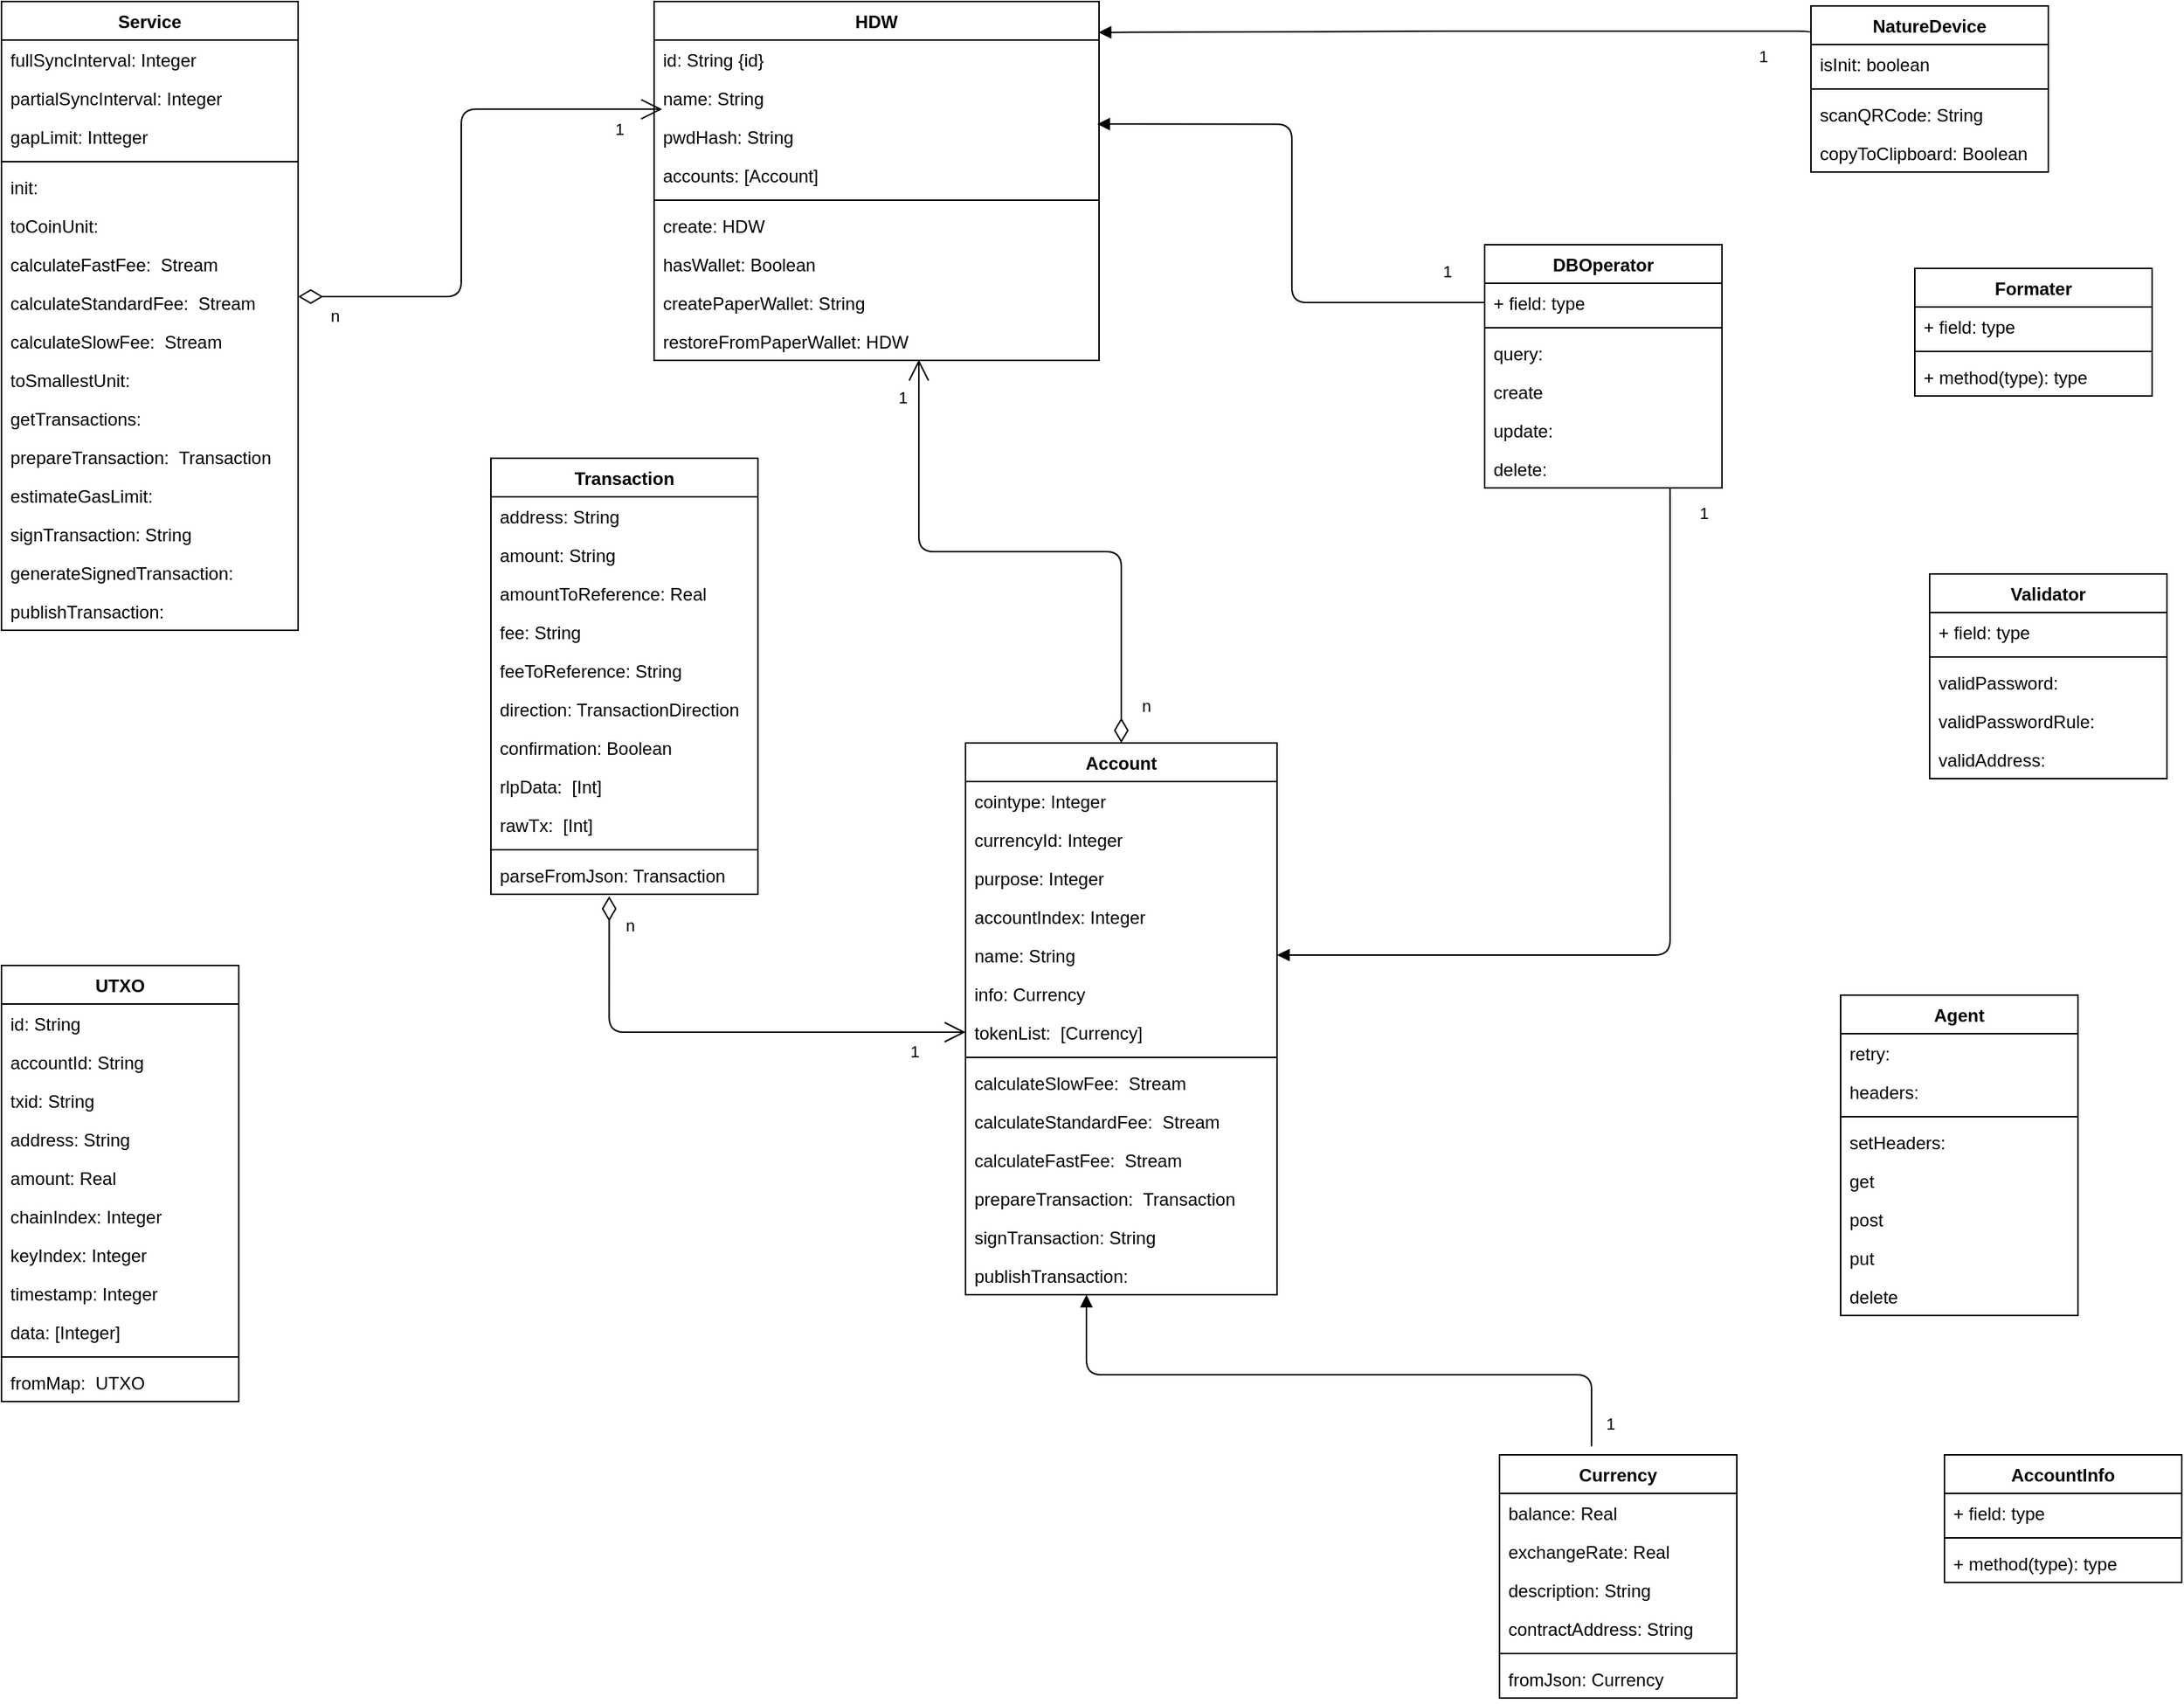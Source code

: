 <mxfile version="14.1.9" type="device"><diagram id="tEWYjNmdFTwFJdi54vWO" name="Page-1"><mxGraphModel dx="3258" dy="1395" grid="1" gridSize="10" guides="1" tooltips="1" connect="1" arrows="1" fold="1" page="1" pageScale="1" pageWidth="827" pageHeight="1169" math="0" shadow="0"><root><mxCell id="0"/><mxCell id="1" parent="0"/><mxCell id="LMbQEfFORlQ848xWUP8F-1" value="HDW" style="swimlane;fontStyle=1;align=center;verticalAlign=top;childLayout=stackLayout;horizontal=1;startSize=26;horizontalStack=0;resizeParent=1;resizeParentMax=0;resizeLast=0;collapsible=1;marginBottom=0;" vertex="1" parent="1"><mxGeometry x="-350" y="10" width="300" height="242" as="geometry"/></mxCell><mxCell id="LMbQEfFORlQ848xWUP8F-7" value="id: String {id}" style="text;strokeColor=none;fillColor=none;align=left;verticalAlign=top;spacingLeft=4;spacingRight=4;overflow=hidden;rotatable=0;points=[[0,0.5],[1,0.5]];portConstraint=eastwest;" vertex="1" parent="LMbQEfFORlQ848xWUP8F-1"><mxGeometry y="26" width="300" height="26" as="geometry"/></mxCell><mxCell id="LMbQEfFORlQ848xWUP8F-2" value="name: String" style="text;strokeColor=none;fillColor=none;align=left;verticalAlign=top;spacingLeft=4;spacingRight=4;overflow=hidden;rotatable=0;points=[[0,0.5],[1,0.5]];portConstraint=eastwest;" vertex="1" parent="LMbQEfFORlQ848xWUP8F-1"><mxGeometry y="52" width="300" height="26" as="geometry"/></mxCell><mxCell id="LMbQEfFORlQ848xWUP8F-130" value="pwdHash: String" style="text;strokeColor=none;fillColor=none;align=left;verticalAlign=top;spacingLeft=4;spacingRight=4;overflow=hidden;rotatable=0;points=[[0,0.5],[1,0.5]];portConstraint=eastwest;" vertex="1" parent="LMbQEfFORlQ848xWUP8F-1"><mxGeometry y="78" width="300" height="26" as="geometry"/></mxCell><mxCell id="LMbQEfFORlQ848xWUP8F-152" value="accounts: [Account]" style="text;strokeColor=none;fillColor=none;align=left;verticalAlign=top;spacingLeft=4;spacingRight=4;overflow=hidden;rotatable=0;points=[[0,0.5],[1,0.5]];portConstraint=eastwest;" vertex="1" parent="LMbQEfFORlQ848xWUP8F-1"><mxGeometry y="104" width="300" height="26" as="geometry"/></mxCell><mxCell id="LMbQEfFORlQ848xWUP8F-3" value="" style="line;strokeWidth=1;fillColor=none;align=left;verticalAlign=middle;spacingTop=-1;spacingLeft=3;spacingRight=3;rotatable=0;labelPosition=right;points=[];portConstraint=eastwest;" vertex="1" parent="LMbQEfFORlQ848xWUP8F-1"><mxGeometry y="130" width="300" height="8" as="geometry"/></mxCell><mxCell id="LMbQEfFORlQ848xWUP8F-4" value="create: HDW" style="text;strokeColor=none;fillColor=none;align=left;verticalAlign=top;spacingLeft=4;spacingRight=4;overflow=hidden;rotatable=0;points=[[0,0.5],[1,0.5]];portConstraint=eastwest;" vertex="1" parent="LMbQEfFORlQ848xWUP8F-1"><mxGeometry y="138" width="300" height="26" as="geometry"/></mxCell><mxCell id="LMbQEfFORlQ848xWUP8F-6" value="hasWallet: Boolean" style="text;strokeColor=none;fillColor=none;align=left;verticalAlign=top;spacingLeft=4;spacingRight=4;overflow=hidden;rotatable=0;points=[[0,0.5],[1,0.5]];portConstraint=eastwest;" vertex="1" parent="LMbQEfFORlQ848xWUP8F-1"><mxGeometry y="164" width="300" height="26" as="geometry"/></mxCell><mxCell id="LMbQEfFORlQ848xWUP8F-50" value="createPaperWallet: String" style="text;strokeColor=none;fillColor=none;align=left;verticalAlign=top;spacingLeft=4;spacingRight=4;overflow=hidden;rotatable=0;points=[[0,0.5],[1,0.5]];portConstraint=eastwest;" vertex="1" parent="LMbQEfFORlQ848xWUP8F-1"><mxGeometry y="190" width="300" height="26" as="geometry"/></mxCell><mxCell id="LMbQEfFORlQ848xWUP8F-109" value="restoreFromPaperWallet: HDW" style="text;strokeColor=none;fillColor=none;align=left;verticalAlign=top;spacingLeft=4;spacingRight=4;overflow=hidden;rotatable=0;points=[[0,0.5],[1,0.5]];portConstraint=eastwest;" vertex="1" parent="LMbQEfFORlQ848xWUP8F-1"><mxGeometry y="216" width="300" height="26" as="geometry"/></mxCell><mxCell id="LMbQEfFORlQ848xWUP8F-12" value="Account" style="swimlane;fontStyle=1;align=center;verticalAlign=top;childLayout=stackLayout;horizontal=1;startSize=26;horizontalStack=0;resizeParent=1;resizeParentMax=0;resizeLast=0;collapsible=1;marginBottom=0;" vertex="1" parent="1"><mxGeometry x="-140" y="510" width="210" height="372" as="geometry"><mxRectangle x="-140" y="510" width="80" height="26" as="alternateBounds"/></mxGeometry></mxCell><mxCell id="LMbQEfFORlQ848xWUP8F-13" value="cointype: Integer" style="text;strokeColor=none;fillColor=none;align=left;verticalAlign=top;spacingLeft=4;spacingRight=4;overflow=hidden;rotatable=0;points=[[0,0.5],[1,0.5]];portConstraint=eastwest;" vertex="1" parent="LMbQEfFORlQ848xWUP8F-12"><mxGeometry y="26" width="210" height="26" as="geometry"/></mxCell><mxCell id="LMbQEfFORlQ848xWUP8F-51" value="currencyId: Integer" style="text;strokeColor=none;fillColor=none;align=left;verticalAlign=top;spacingLeft=4;spacingRight=4;overflow=hidden;rotatable=0;points=[[0,0.5],[1,0.5]];portConstraint=eastwest;" vertex="1" parent="LMbQEfFORlQ848xWUP8F-12"><mxGeometry y="52" width="210" height="26" as="geometry"/></mxCell><mxCell id="LMbQEfFORlQ848xWUP8F-52" value="purpose: Integer" style="text;strokeColor=none;fillColor=none;align=left;verticalAlign=top;spacingLeft=4;spacingRight=4;overflow=hidden;rotatable=0;points=[[0,0.5],[1,0.5]];portConstraint=eastwest;" vertex="1" parent="LMbQEfFORlQ848xWUP8F-12"><mxGeometry y="78" width="210" height="26" as="geometry"/></mxCell><mxCell id="LMbQEfFORlQ848xWUP8F-53" value="accountIndex: Integer" style="text;strokeColor=none;fillColor=none;align=left;verticalAlign=top;spacingLeft=4;spacingRight=4;overflow=hidden;rotatable=0;points=[[0,0.5],[1,0.5]];portConstraint=eastwest;" vertex="1" parent="LMbQEfFORlQ848xWUP8F-12"><mxGeometry y="104" width="210" height="26" as="geometry"/></mxCell><mxCell id="LMbQEfFORlQ848xWUP8F-54" value="name: String" style="text;strokeColor=none;fillColor=none;align=left;verticalAlign=top;spacingLeft=4;spacingRight=4;overflow=hidden;rotatable=0;points=[[0,0.5],[1,0.5]];portConstraint=eastwest;" vertex="1" parent="LMbQEfFORlQ848xWUP8F-12"><mxGeometry y="130" width="210" height="26" as="geometry"/></mxCell><mxCell id="LMbQEfFORlQ848xWUP8F-81" value="info: Currency" style="text;strokeColor=none;fillColor=none;align=left;verticalAlign=top;spacingLeft=4;spacingRight=4;overflow=hidden;rotatable=0;points=[[0,0.5],[1,0.5]];portConstraint=eastwest;" vertex="1" parent="LMbQEfFORlQ848xWUP8F-12"><mxGeometry y="156" width="210" height="26" as="geometry"/></mxCell><mxCell id="LMbQEfFORlQ848xWUP8F-100" value="tokenList:  [Currency]" style="text;strokeColor=none;fillColor=none;align=left;verticalAlign=top;spacingLeft=4;spacingRight=4;overflow=hidden;rotatable=0;points=[[0,0.5],[1,0.5]];portConstraint=eastwest;" vertex="1" parent="LMbQEfFORlQ848xWUP8F-12"><mxGeometry y="182" width="210" height="26" as="geometry"/></mxCell><mxCell id="LMbQEfFORlQ848xWUP8F-14" value="" style="line;strokeWidth=1;fillColor=none;align=left;verticalAlign=middle;spacingTop=-1;spacingLeft=3;spacingRight=3;rotatable=0;labelPosition=right;points=[];portConstraint=eastwest;" vertex="1" parent="LMbQEfFORlQ848xWUP8F-12"><mxGeometry y="208" width="210" height="8" as="geometry"/></mxCell><mxCell id="LMbQEfFORlQ848xWUP8F-85" value="calculateSlowFee:  Stream" style="text;strokeColor=none;fillColor=none;align=left;verticalAlign=top;spacingLeft=4;spacingRight=4;overflow=hidden;rotatable=0;points=[[0,0.5],[1,0.5]];portConstraint=eastwest;" vertex="1" parent="LMbQEfFORlQ848xWUP8F-12"><mxGeometry y="216" width="210" height="26" as="geometry"/></mxCell><mxCell id="LMbQEfFORlQ848xWUP8F-86" value="calculateStandardFee:  Stream" style="text;strokeColor=none;fillColor=none;align=left;verticalAlign=top;spacingLeft=4;spacingRight=4;overflow=hidden;rotatable=0;points=[[0,0.5],[1,0.5]];portConstraint=eastwest;" vertex="1" parent="LMbQEfFORlQ848xWUP8F-12"><mxGeometry y="242" width="210" height="26" as="geometry"/></mxCell><mxCell id="LMbQEfFORlQ848xWUP8F-87" value="calculateFastFee:  Stream" style="text;strokeColor=none;fillColor=none;align=left;verticalAlign=top;spacingLeft=4;spacingRight=4;overflow=hidden;rotatable=0;points=[[0,0.5],[1,0.5]];portConstraint=eastwest;" vertex="1" parent="LMbQEfFORlQ848xWUP8F-12"><mxGeometry y="268" width="210" height="26" as="geometry"/></mxCell><mxCell id="LMbQEfFORlQ848xWUP8F-80" value="prepareTransaction:  Transaction" style="text;strokeColor=none;fillColor=none;align=left;verticalAlign=top;spacingLeft=4;spacingRight=4;overflow=hidden;rotatable=0;points=[[0,0.5],[1,0.5]];portConstraint=eastwest;" vertex="1" parent="LMbQEfFORlQ848xWUP8F-12"><mxGeometry y="294" width="210" height="26" as="geometry"/></mxCell><mxCell id="LMbQEfFORlQ848xWUP8F-78" value="signTransaction: String" style="text;strokeColor=none;fillColor=none;align=left;verticalAlign=top;spacingLeft=4;spacingRight=4;overflow=hidden;rotatable=0;points=[[0,0.5],[1,0.5]];portConstraint=eastwest;" vertex="1" parent="LMbQEfFORlQ848xWUP8F-12"><mxGeometry y="320" width="210" height="26" as="geometry"/></mxCell><mxCell id="LMbQEfFORlQ848xWUP8F-15" value="publishTransaction:  " style="text;strokeColor=none;fillColor=none;align=left;verticalAlign=top;spacingLeft=4;spacingRight=4;overflow=hidden;rotatable=0;points=[[0,0.5],[1,0.5]];portConstraint=eastwest;" vertex="1" parent="LMbQEfFORlQ848xWUP8F-12"><mxGeometry y="346" width="210" height="26" as="geometry"/></mxCell><mxCell id="LMbQEfFORlQ848xWUP8F-16" value="Currency" style="swimlane;fontStyle=1;align=center;verticalAlign=top;childLayout=stackLayout;horizontal=1;startSize=26;horizontalStack=0;resizeParent=1;resizeParentMax=0;resizeLast=0;collapsible=1;marginBottom=0;" vertex="1" parent="1"><mxGeometry x="220" y="990" width="160" height="164" as="geometry"/></mxCell><mxCell id="LMbQEfFORlQ848xWUP8F-17" value="balance: Real" style="text;strokeColor=none;fillColor=none;align=left;verticalAlign=top;spacingLeft=4;spacingRight=4;overflow=hidden;rotatable=0;points=[[0,0.5],[1,0.5]];portConstraint=eastwest;" vertex="1" parent="LMbQEfFORlQ848xWUP8F-16"><mxGeometry y="26" width="160" height="26" as="geometry"/></mxCell><mxCell id="LMbQEfFORlQ848xWUP8F-98" value="exchangeRate: Real" style="text;strokeColor=none;fillColor=none;align=left;verticalAlign=top;spacingLeft=4;spacingRight=4;overflow=hidden;rotatable=0;points=[[0,0.5],[1,0.5]];portConstraint=eastwest;" vertex="1" parent="LMbQEfFORlQ848xWUP8F-16"><mxGeometry y="52" width="160" height="26" as="geometry"/></mxCell><mxCell id="LMbQEfFORlQ848xWUP8F-107" value="description: String" style="text;strokeColor=none;fillColor=none;align=left;verticalAlign=top;spacingLeft=4;spacingRight=4;overflow=hidden;rotatable=0;points=[[0,0.5],[1,0.5]];portConstraint=eastwest;" vertex="1" parent="LMbQEfFORlQ848xWUP8F-16"><mxGeometry y="78" width="160" height="26" as="geometry"/></mxCell><mxCell id="LMbQEfFORlQ848xWUP8F-108" value="contractAddress: String" style="text;strokeColor=none;fillColor=none;align=left;verticalAlign=top;spacingLeft=4;spacingRight=4;overflow=hidden;rotatable=0;points=[[0,0.5],[1,0.5]];portConstraint=eastwest;" vertex="1" parent="LMbQEfFORlQ848xWUP8F-16"><mxGeometry y="104" width="160" height="26" as="geometry"/></mxCell><mxCell id="LMbQEfFORlQ848xWUP8F-18" value="" style="line;strokeWidth=1;fillColor=none;align=left;verticalAlign=middle;spacingTop=-1;spacingLeft=3;spacingRight=3;rotatable=0;labelPosition=right;points=[];portConstraint=eastwest;" vertex="1" parent="LMbQEfFORlQ848xWUP8F-16"><mxGeometry y="130" width="160" height="8" as="geometry"/></mxCell><mxCell id="LMbQEfFORlQ848xWUP8F-19" value="fromJson: Currency" style="text;strokeColor=none;fillColor=none;align=left;verticalAlign=top;spacingLeft=4;spacingRight=4;overflow=hidden;rotatable=0;points=[[0,0.5],[1,0.5]];portConstraint=eastwest;" vertex="1" parent="LMbQEfFORlQ848xWUP8F-16"><mxGeometry y="138" width="160" height="26" as="geometry"/></mxCell><mxCell id="LMbQEfFORlQ848xWUP8F-35" value="" style="endArrow=block;endFill=1;html=1;edgeStyle=orthogonalEdgeStyle;align=left;verticalAlign=top;entryX=0.388;entryY=1;entryDx=0;entryDy=0;entryPerimeter=0;exitX=0.388;exitY=-0.035;exitDx=0;exitDy=0;exitPerimeter=0;" edge="1" parent="1" source="LMbQEfFORlQ848xWUP8F-16" target="LMbQEfFORlQ848xWUP8F-15"><mxGeometry x="0.001" y="-8" relative="1" as="geometry"><mxPoint x="-78" y="686" as="sourcePoint"/><mxPoint x="40" y="600" as="targetPoint"/><mxPoint as="offset"/></mxGeometry></mxCell><mxCell id="LMbQEfFORlQ848xWUP8F-36" value="1" style="edgeLabel;resizable=0;html=1;align=left;verticalAlign=bottom;" connectable="0" vertex="1" parent="LMbQEfFORlQ848xWUP8F-35"><mxGeometry x="-1" relative="1" as="geometry"><mxPoint x="7.92" y="-6.99" as="offset"/></mxGeometry></mxCell><mxCell id="LMbQEfFORlQ848xWUP8F-42" value="AccountInfo" style="swimlane;fontStyle=1;align=center;verticalAlign=top;childLayout=stackLayout;horizontal=1;startSize=26;horizontalStack=0;resizeParent=1;resizeParentMax=0;resizeLast=0;collapsible=1;marginBottom=0;" vertex="1" parent="1"><mxGeometry x="520" y="990" width="160" height="86" as="geometry"/></mxCell><mxCell id="LMbQEfFORlQ848xWUP8F-43" value="+ field: type" style="text;strokeColor=none;fillColor=none;align=left;verticalAlign=top;spacingLeft=4;spacingRight=4;overflow=hidden;rotatable=0;points=[[0,0.5],[1,0.5]];portConstraint=eastwest;" vertex="1" parent="LMbQEfFORlQ848xWUP8F-42"><mxGeometry y="26" width="160" height="26" as="geometry"/></mxCell><mxCell id="LMbQEfFORlQ848xWUP8F-44" value="" style="line;strokeWidth=1;fillColor=none;align=left;verticalAlign=middle;spacingTop=-1;spacingLeft=3;spacingRight=3;rotatable=0;labelPosition=right;points=[];portConstraint=eastwest;" vertex="1" parent="LMbQEfFORlQ848xWUP8F-42"><mxGeometry y="52" width="160" height="8" as="geometry"/></mxCell><mxCell id="LMbQEfFORlQ848xWUP8F-45" value="+ method(type): type" style="text;strokeColor=none;fillColor=none;align=left;verticalAlign=top;spacingLeft=4;spacingRight=4;overflow=hidden;rotatable=0;points=[[0,0.5],[1,0.5]];portConstraint=eastwest;" vertex="1" parent="LMbQEfFORlQ848xWUP8F-42"><mxGeometry y="60" width="160" height="26" as="geometry"/></mxCell><mxCell id="LMbQEfFORlQ848xWUP8F-46" value="" style="endArrow=open;html=1;endSize=12;startArrow=diamondThin;startSize=14;startFill=0;edgeStyle=orthogonalEdgeStyle;exitX=0.5;exitY=0;exitDx=0;exitDy=0;entryX=0.595;entryY=0.98;entryDx=0;entryDy=0;entryPerimeter=0;" edge="1" parent="1" source="LMbQEfFORlQ848xWUP8F-12" target="LMbQEfFORlQ848xWUP8F-109"><mxGeometry x="-0.172" y="88" relative="1" as="geometry"><mxPoint x="-20" y="320" as="sourcePoint"/><mxPoint x="-190" y="270" as="targetPoint"/><mxPoint as="offset"/></mxGeometry></mxCell><mxCell id="LMbQEfFORlQ848xWUP8F-47" value="n" style="edgeLabel;resizable=0;html=1;align=left;verticalAlign=top;" connectable="0" vertex="1" parent="LMbQEfFORlQ848xWUP8F-46"><mxGeometry x="-1" relative="1" as="geometry"><mxPoint x="11.92" y="-38.02" as="offset"/></mxGeometry></mxCell><mxCell id="LMbQEfFORlQ848xWUP8F-48" value="1" style="edgeLabel;resizable=0;html=1;align=right;verticalAlign=top;" connectable="0" vertex="1" parent="LMbQEfFORlQ848xWUP8F-46"><mxGeometry x="1" relative="1" as="geometry"><mxPoint x="-7.0" y="12.74" as="offset"/></mxGeometry></mxCell><mxCell id="LMbQEfFORlQ848xWUP8F-56" value="Transaction" style="swimlane;fontStyle=1;align=center;verticalAlign=top;childLayout=stackLayout;horizontal=1;startSize=26;horizontalStack=0;resizeParent=1;resizeParentMax=0;resizeLast=0;collapsible=1;marginBottom=0;" vertex="1" parent="1"><mxGeometry x="-460" y="318" width="180" height="294" as="geometry"/></mxCell><mxCell id="LMbQEfFORlQ848xWUP8F-57" value="address: String" style="text;strokeColor=none;fillColor=none;align=left;verticalAlign=top;spacingLeft=4;spacingRight=4;overflow=hidden;rotatable=0;points=[[0,0.5],[1,0.5]];portConstraint=eastwest;" vertex="1" parent="LMbQEfFORlQ848xWUP8F-56"><mxGeometry y="26" width="180" height="26" as="geometry"/></mxCell><mxCell id="LMbQEfFORlQ848xWUP8F-61" value="amount: String" style="text;strokeColor=none;fillColor=none;align=left;verticalAlign=top;spacingLeft=4;spacingRight=4;overflow=hidden;rotatable=0;points=[[0,0.5],[1,0.5]];portConstraint=eastwest;" vertex="1" parent="LMbQEfFORlQ848xWUP8F-56"><mxGeometry y="52" width="180" height="26" as="geometry"/></mxCell><mxCell id="LMbQEfFORlQ848xWUP8F-67" value="amountToReference: Real" style="text;strokeColor=none;fillColor=none;align=left;verticalAlign=top;spacingLeft=4;spacingRight=4;overflow=hidden;rotatable=0;points=[[0,0.5],[1,0.5]];portConstraint=eastwest;" vertex="1" parent="LMbQEfFORlQ848xWUP8F-56"><mxGeometry y="78" width="180" height="26" as="geometry"/></mxCell><mxCell id="LMbQEfFORlQ848xWUP8F-68" value="fee: String" style="text;strokeColor=none;fillColor=none;align=left;verticalAlign=top;spacingLeft=4;spacingRight=4;overflow=hidden;rotatable=0;points=[[0,0.5],[1,0.5]];portConstraint=eastwest;" vertex="1" parent="LMbQEfFORlQ848xWUP8F-56"><mxGeometry y="104" width="180" height="26" as="geometry"/></mxCell><mxCell id="LMbQEfFORlQ848xWUP8F-69" value="feeToReference: String" style="text;strokeColor=none;fillColor=none;align=left;verticalAlign=top;spacingLeft=4;spacingRight=4;overflow=hidden;rotatable=0;points=[[0,0.5],[1,0.5]];portConstraint=eastwest;" vertex="1" parent="LMbQEfFORlQ848xWUP8F-56"><mxGeometry y="130" width="180" height="26" as="geometry"/></mxCell><mxCell id="LMbQEfFORlQ848xWUP8F-70" value="direction: TransactionDirection" style="text;strokeColor=none;fillColor=none;align=left;verticalAlign=top;spacingLeft=4;spacingRight=4;overflow=hidden;rotatable=0;points=[[0,0.5],[1,0.5]];portConstraint=eastwest;" vertex="1" parent="LMbQEfFORlQ848xWUP8F-56"><mxGeometry y="156" width="180" height="26" as="geometry"/></mxCell><mxCell id="LMbQEfFORlQ848xWUP8F-71" value="confirmation: Boolean" style="text;strokeColor=none;fillColor=none;align=left;verticalAlign=top;spacingLeft=4;spacingRight=4;overflow=hidden;rotatable=0;points=[[0,0.5],[1,0.5]];portConstraint=eastwest;" vertex="1" parent="LMbQEfFORlQ848xWUP8F-56"><mxGeometry y="182" width="180" height="26" as="geometry"/></mxCell><mxCell id="LMbQEfFORlQ848xWUP8F-76" value="rlpData:  [Int]" style="text;strokeColor=none;fillColor=none;align=left;verticalAlign=top;spacingLeft=4;spacingRight=4;overflow=hidden;rotatable=0;points=[[0,0.5],[1,0.5]];portConstraint=eastwest;" vertex="1" parent="LMbQEfFORlQ848xWUP8F-56"><mxGeometry y="208" width="180" height="26" as="geometry"/></mxCell><mxCell id="LMbQEfFORlQ848xWUP8F-77" value="rawTx:  [Int]" style="text;strokeColor=none;fillColor=none;align=left;verticalAlign=top;spacingLeft=4;spacingRight=4;overflow=hidden;rotatable=0;points=[[0,0.5],[1,0.5]];portConstraint=eastwest;" vertex="1" parent="LMbQEfFORlQ848xWUP8F-56"><mxGeometry y="234" width="180" height="26" as="geometry"/></mxCell><mxCell id="LMbQEfFORlQ848xWUP8F-58" value="" style="line;strokeWidth=1;fillColor=none;align=left;verticalAlign=middle;spacingTop=-1;spacingLeft=3;spacingRight=3;rotatable=0;labelPosition=right;points=[];portConstraint=eastwest;" vertex="1" parent="LMbQEfFORlQ848xWUP8F-56"><mxGeometry y="260" width="180" height="8" as="geometry"/></mxCell><mxCell id="LMbQEfFORlQ848xWUP8F-59" value="parseFromJson: Transaction" style="text;strokeColor=none;fillColor=none;align=left;verticalAlign=top;spacingLeft=4;spacingRight=4;overflow=hidden;rotatable=0;points=[[0,0.5],[1,0.5]];portConstraint=eastwest;" vertex="1" parent="LMbQEfFORlQ848xWUP8F-56"><mxGeometry y="268" width="180" height="26" as="geometry"/></mxCell><mxCell id="LMbQEfFORlQ848xWUP8F-64" value="" style="endArrow=open;html=1;endSize=12;startArrow=diamondThin;startSize=14;startFill=0;edgeStyle=orthogonalEdgeStyle;exitX=0.443;exitY=1.048;exitDx=0;exitDy=0;exitPerimeter=0;entryX=0;entryY=0.5;entryDx=0;entryDy=0;" edge="1" parent="1" source="LMbQEfFORlQ848xWUP8F-59"><mxGeometry x="-0.163" y="-109" relative="1" as="geometry"><mxPoint x="-80" y="620" as="sourcePoint"/><mxPoint x="-140.0" y="705" as="targetPoint"/><Array as="points"><mxPoint x="-380" y="705"/></Array><mxPoint as="offset"/></mxGeometry></mxCell><mxCell id="LMbQEfFORlQ848xWUP8F-65" value="n" style="edgeLabel;resizable=0;html=1;align=left;verticalAlign=top;" connectable="0" vertex="1" parent="LMbQEfFORlQ848xWUP8F-64"><mxGeometry x="-1" relative="1" as="geometry"><mxPoint x="9.12" y="6.75" as="offset"/></mxGeometry></mxCell><mxCell id="LMbQEfFORlQ848xWUP8F-66" value="1" style="edgeLabel;resizable=0;html=1;align=right;verticalAlign=top;" connectable="0" vertex="1" parent="LMbQEfFORlQ848xWUP8F-64"><mxGeometry x="1" relative="1" as="geometry"><mxPoint x="-30.25" as="offset"/></mxGeometry></mxCell><mxCell id="LMbQEfFORlQ848xWUP8F-72" value="DBOperator" style="swimlane;fontStyle=1;align=center;verticalAlign=top;childLayout=stackLayout;horizontal=1;startSize=26;horizontalStack=0;resizeParent=1;resizeParentMax=0;resizeLast=0;collapsible=1;marginBottom=0;" vertex="1" parent="1"><mxGeometry x="210" y="174" width="160" height="164" as="geometry"/></mxCell><mxCell id="LMbQEfFORlQ848xWUP8F-73" value="+ field: type" style="text;strokeColor=none;fillColor=none;align=left;verticalAlign=top;spacingLeft=4;spacingRight=4;overflow=hidden;rotatable=0;points=[[0,0.5],[1,0.5]];portConstraint=eastwest;" vertex="1" parent="LMbQEfFORlQ848xWUP8F-72"><mxGeometry y="26" width="160" height="26" as="geometry"/></mxCell><mxCell id="LMbQEfFORlQ848xWUP8F-74" value="" style="line;strokeWidth=1;fillColor=none;align=left;verticalAlign=middle;spacingTop=-1;spacingLeft=3;spacingRight=3;rotatable=0;labelPosition=right;points=[];portConstraint=eastwest;" vertex="1" parent="LMbQEfFORlQ848xWUP8F-72"><mxGeometry y="52" width="160" height="8" as="geometry"/></mxCell><mxCell id="LMbQEfFORlQ848xWUP8F-75" value="query:" style="text;strokeColor=none;fillColor=none;align=left;verticalAlign=top;spacingLeft=4;spacingRight=4;overflow=hidden;rotatable=0;points=[[0,0.5],[1,0.5]];portConstraint=eastwest;" vertex="1" parent="LMbQEfFORlQ848xWUP8F-72"><mxGeometry y="60" width="160" height="26" as="geometry"/></mxCell><mxCell id="LMbQEfFORlQ848xWUP8F-101" value="create" style="text;strokeColor=none;fillColor=none;align=left;verticalAlign=top;spacingLeft=4;spacingRight=4;overflow=hidden;rotatable=0;points=[[0,0.5],[1,0.5]];portConstraint=eastwest;" vertex="1" parent="LMbQEfFORlQ848xWUP8F-72"><mxGeometry y="86" width="160" height="26" as="geometry"/></mxCell><mxCell id="LMbQEfFORlQ848xWUP8F-82" value="update: " style="text;strokeColor=none;fillColor=none;align=left;verticalAlign=top;spacingLeft=4;spacingRight=4;overflow=hidden;rotatable=0;points=[[0,0.5],[1,0.5]];portConstraint=eastwest;" vertex="1" parent="LMbQEfFORlQ848xWUP8F-72"><mxGeometry y="112" width="160" height="26" as="geometry"/></mxCell><mxCell id="LMbQEfFORlQ848xWUP8F-83" value="delete: " style="text;strokeColor=none;fillColor=none;align=left;verticalAlign=top;spacingLeft=4;spacingRight=4;overflow=hidden;rotatable=0;points=[[0,0.5],[1,0.5]];portConstraint=eastwest;" vertex="1" parent="LMbQEfFORlQ848xWUP8F-72"><mxGeometry y="138" width="160" height="26" as="geometry"/></mxCell><mxCell id="LMbQEfFORlQ848xWUP8F-90" value="" style="endArrow=block;endFill=1;html=1;edgeStyle=orthogonalEdgeStyle;align=left;verticalAlign=top;entryX=1;entryY=0.5;entryDx=0;entryDy=0;exitX=0.781;exitY=0.998;exitDx=0;exitDy=0;exitPerimeter=0;" edge="1" parent="1" source="LMbQEfFORlQ848xWUP8F-83" target="LMbQEfFORlQ848xWUP8F-54"><mxGeometry x="-0.922" y="25" relative="1" as="geometry"><mxPoint x="410" y="280" as="sourcePoint"/><mxPoint x="300" y="670" as="targetPoint"/><mxPoint as="offset"/></mxGeometry></mxCell><mxCell id="LMbQEfFORlQ848xWUP8F-91" value="1" style="edgeLabel;resizable=0;html=1;align=left;verticalAlign=bottom;" connectable="0" vertex="1" parent="LMbQEfFORlQ848xWUP8F-90"><mxGeometry x="-1" relative="1" as="geometry"><mxPoint x="18.04" y="26.05" as="offset"/></mxGeometry></mxCell><mxCell id="LMbQEfFORlQ848xWUP8F-92" value="" style="endArrow=block;endFill=1;html=1;edgeStyle=orthogonalEdgeStyle;align=left;verticalAlign=top;entryX=0.996;entryY=1.179;entryDx=0;entryDy=0;entryPerimeter=0;exitX=0;exitY=0.5;exitDx=0;exitDy=0;" edge="1" parent="1" source="LMbQEfFORlQ848xWUP8F-73" target="LMbQEfFORlQ848xWUP8F-2"><mxGeometry x="0.278" y="-62" relative="1" as="geometry"><mxPoint x="140" y="670" as="sourcePoint"/><mxPoint x="300" y="670" as="targetPoint"/><mxPoint x="62" y="62" as="offset"/></mxGeometry></mxCell><mxCell id="LMbQEfFORlQ848xWUP8F-93" value="1" style="edgeLabel;resizable=0;html=1;align=left;verticalAlign=bottom;" connectable="0" vertex="1" parent="LMbQEfFORlQ848xWUP8F-92"><mxGeometry x="-1" relative="1" as="geometry"><mxPoint x="-30" y="-13" as="offset"/></mxGeometry></mxCell><mxCell id="LMbQEfFORlQ848xWUP8F-94" value="Formater" style="swimlane;fontStyle=1;align=center;verticalAlign=top;childLayout=stackLayout;horizontal=1;startSize=26;horizontalStack=0;resizeParent=1;resizeParentMax=0;resizeLast=0;collapsible=1;marginBottom=0;" vertex="1" parent="1"><mxGeometry x="500" y="190" width="160" height="86" as="geometry"/></mxCell><mxCell id="LMbQEfFORlQ848xWUP8F-95" value="+ field: type" style="text;strokeColor=none;fillColor=none;align=left;verticalAlign=top;spacingLeft=4;spacingRight=4;overflow=hidden;rotatable=0;points=[[0,0.5],[1,0.5]];portConstraint=eastwest;" vertex="1" parent="LMbQEfFORlQ848xWUP8F-94"><mxGeometry y="26" width="160" height="26" as="geometry"/></mxCell><mxCell id="LMbQEfFORlQ848xWUP8F-96" value="" style="line;strokeWidth=1;fillColor=none;align=left;verticalAlign=middle;spacingTop=-1;spacingLeft=3;spacingRight=3;rotatable=0;labelPosition=right;points=[];portConstraint=eastwest;" vertex="1" parent="LMbQEfFORlQ848xWUP8F-94"><mxGeometry y="52" width="160" height="8" as="geometry"/></mxCell><mxCell id="LMbQEfFORlQ848xWUP8F-97" value="+ method(type): type" style="text;strokeColor=none;fillColor=none;align=left;verticalAlign=top;spacingLeft=4;spacingRight=4;overflow=hidden;rotatable=0;points=[[0,0.5],[1,0.5]];portConstraint=eastwest;" vertex="1" parent="LMbQEfFORlQ848xWUP8F-94"><mxGeometry y="60" width="160" height="26" as="geometry"/></mxCell><mxCell id="LMbQEfFORlQ848xWUP8F-110" value="Service" style="swimlane;fontStyle=1;align=center;verticalAlign=top;childLayout=stackLayout;horizontal=1;startSize=26;horizontalStack=0;resizeParent=1;resizeParentMax=0;resizeLast=0;collapsible=1;marginBottom=0;" vertex="1" parent="1"><mxGeometry x="-790" y="10" width="200" height="424" as="geometry"/></mxCell><mxCell id="LMbQEfFORlQ848xWUP8F-111" value="fullSyncInterval: Integer" style="text;strokeColor=none;fillColor=none;align=left;verticalAlign=top;spacingLeft=4;spacingRight=4;overflow=hidden;rotatable=0;points=[[0,0.5],[1,0.5]];portConstraint=eastwest;" vertex="1" parent="LMbQEfFORlQ848xWUP8F-110"><mxGeometry y="26" width="200" height="26" as="geometry"/></mxCell><mxCell id="LMbQEfFORlQ848xWUP8F-118" value="partialSyncInterval: Integer" style="text;strokeColor=none;fillColor=none;align=left;verticalAlign=top;spacingLeft=4;spacingRight=4;overflow=hidden;rotatable=0;points=[[0,0.5],[1,0.5]];portConstraint=eastwest;" vertex="1" parent="LMbQEfFORlQ848xWUP8F-110"><mxGeometry y="52" width="200" height="26" as="geometry"/></mxCell><mxCell id="LMbQEfFORlQ848xWUP8F-119" value="gapLimit: Intteger" style="text;strokeColor=none;fillColor=none;align=left;verticalAlign=top;spacingLeft=4;spacingRight=4;overflow=hidden;rotatable=0;points=[[0,0.5],[1,0.5]];portConstraint=eastwest;" vertex="1" parent="LMbQEfFORlQ848xWUP8F-110"><mxGeometry y="78" width="200" height="26" as="geometry"/></mxCell><mxCell id="LMbQEfFORlQ848xWUP8F-112" value="" style="line;strokeWidth=1;fillColor=none;align=left;verticalAlign=middle;spacingTop=-1;spacingLeft=3;spacingRight=3;rotatable=0;labelPosition=right;points=[];portConstraint=eastwest;" vertex="1" parent="LMbQEfFORlQ848xWUP8F-110"><mxGeometry y="104" width="200" height="8" as="geometry"/></mxCell><mxCell id="LMbQEfFORlQ848xWUP8F-113" value="init:" style="text;strokeColor=none;fillColor=none;align=left;verticalAlign=top;spacingLeft=4;spacingRight=4;overflow=hidden;rotatable=0;points=[[0,0.5],[1,0.5]];portConstraint=eastwest;" vertex="1" parent="LMbQEfFORlQ848xWUP8F-110"><mxGeometry y="112" width="200" height="26" as="geometry"/></mxCell><mxCell id="LMbQEfFORlQ848xWUP8F-153" value="toCoinUnit: " style="text;strokeColor=none;fillColor=none;align=left;verticalAlign=top;spacingLeft=4;spacingRight=4;overflow=hidden;rotatable=0;points=[[0,0.5],[1,0.5]];portConstraint=eastwest;" vertex="1" parent="LMbQEfFORlQ848xWUP8F-110"><mxGeometry y="138" width="200" height="26" as="geometry"/></mxCell><mxCell id="LMbQEfFORlQ848xWUP8F-159" value="calculateFastFee:  Stream" style="text;strokeColor=none;fillColor=none;align=left;verticalAlign=top;spacingLeft=4;spacingRight=4;overflow=hidden;rotatable=0;points=[[0,0.5],[1,0.5]];portConstraint=eastwest;" vertex="1" parent="LMbQEfFORlQ848xWUP8F-110"><mxGeometry y="164" width="200" height="26" as="geometry"/></mxCell><mxCell id="LMbQEfFORlQ848xWUP8F-158" value="calculateStandardFee:  Stream" style="text;strokeColor=none;fillColor=none;align=left;verticalAlign=top;spacingLeft=4;spacingRight=4;overflow=hidden;rotatable=0;points=[[0,0.5],[1,0.5]];portConstraint=eastwest;" vertex="1" parent="LMbQEfFORlQ848xWUP8F-110"><mxGeometry y="190" width="200" height="26" as="geometry"/></mxCell><mxCell id="LMbQEfFORlQ848xWUP8F-157" value="calculateSlowFee:  Stream" style="text;strokeColor=none;fillColor=none;align=left;verticalAlign=top;spacingLeft=4;spacingRight=4;overflow=hidden;rotatable=0;points=[[0,0.5],[1,0.5]];portConstraint=eastwest;" vertex="1" parent="LMbQEfFORlQ848xWUP8F-110"><mxGeometry y="216" width="200" height="26" as="geometry"/></mxCell><mxCell id="LMbQEfFORlQ848xWUP8F-154" value="toSmallestUnit: " style="text;strokeColor=none;fillColor=none;align=left;verticalAlign=top;spacingLeft=4;spacingRight=4;overflow=hidden;rotatable=0;points=[[0,0.5],[1,0.5]];portConstraint=eastwest;" vertex="1" parent="LMbQEfFORlQ848xWUP8F-110"><mxGeometry y="242" width="200" height="26" as="geometry"/></mxCell><mxCell id="LMbQEfFORlQ848xWUP8F-155" value="getTransactions: " style="text;strokeColor=none;fillColor=none;align=left;verticalAlign=top;spacingLeft=4;spacingRight=4;overflow=hidden;rotatable=0;points=[[0,0.5],[1,0.5]];portConstraint=eastwest;" vertex="1" parent="LMbQEfFORlQ848xWUP8F-110"><mxGeometry y="268" width="200" height="26" as="geometry"/></mxCell><mxCell id="LMbQEfFORlQ848xWUP8F-160" value="prepareTransaction:  Transaction" style="text;strokeColor=none;fillColor=none;align=left;verticalAlign=top;spacingLeft=4;spacingRight=4;overflow=hidden;rotatable=0;points=[[0,0.5],[1,0.5]];portConstraint=eastwest;" vertex="1" parent="LMbQEfFORlQ848xWUP8F-110"><mxGeometry y="294" width="200" height="26" as="geometry"/></mxCell><mxCell id="LMbQEfFORlQ848xWUP8F-156" value="estimateGasLimit: " style="text;strokeColor=none;fillColor=none;align=left;verticalAlign=top;spacingLeft=4;spacingRight=4;overflow=hidden;rotatable=0;points=[[0,0.5],[1,0.5]];portConstraint=eastwest;" vertex="1" parent="LMbQEfFORlQ848xWUP8F-110"><mxGeometry y="320" width="200" height="26" as="geometry"/></mxCell><mxCell id="LMbQEfFORlQ848xWUP8F-161" value="signTransaction: String" style="text;strokeColor=none;fillColor=none;align=left;verticalAlign=top;spacingLeft=4;spacingRight=4;overflow=hidden;rotatable=0;points=[[0,0.5],[1,0.5]];portConstraint=eastwest;" vertex="1" parent="LMbQEfFORlQ848xWUP8F-110"><mxGeometry y="346" width="200" height="26" as="geometry"/></mxCell><mxCell id="LMbQEfFORlQ848xWUP8F-167" value="generateSignedTransaction: " style="text;strokeColor=none;fillColor=none;align=left;verticalAlign=top;spacingLeft=4;spacingRight=4;overflow=hidden;rotatable=0;points=[[0,0.5],[1,0.5]];portConstraint=eastwest;" vertex="1" parent="LMbQEfFORlQ848xWUP8F-110"><mxGeometry y="372" width="200" height="26" as="geometry"/></mxCell><mxCell id="LMbQEfFORlQ848xWUP8F-162" value="publishTransaction:  " style="text;strokeColor=none;fillColor=none;align=left;verticalAlign=top;spacingLeft=4;spacingRight=4;overflow=hidden;rotatable=0;points=[[0,0.5],[1,0.5]];portConstraint=eastwest;" vertex="1" parent="LMbQEfFORlQ848xWUP8F-110"><mxGeometry y="398" width="200" height="26" as="geometry"/></mxCell><mxCell id="LMbQEfFORlQ848xWUP8F-114" value="UTXO" style="swimlane;fontStyle=1;align=center;verticalAlign=top;childLayout=stackLayout;horizontal=1;startSize=26;horizontalStack=0;resizeParent=1;resizeParentMax=0;resizeLast=0;collapsible=1;marginBottom=0;" vertex="1" parent="1"><mxGeometry x="-790" y="660" width="160" height="294" as="geometry"/></mxCell><mxCell id="LMbQEfFORlQ848xWUP8F-143" value="id: String" style="text;strokeColor=none;fillColor=none;align=left;verticalAlign=top;spacingLeft=4;spacingRight=4;overflow=hidden;rotatable=0;points=[[0,0.5],[1,0.5]];portConstraint=eastwest;" vertex="1" parent="LMbQEfFORlQ848xWUP8F-114"><mxGeometry y="26" width="160" height="26" as="geometry"/></mxCell><mxCell id="LMbQEfFORlQ848xWUP8F-144" value="accountId: String" style="text;strokeColor=none;fillColor=none;align=left;verticalAlign=top;spacingLeft=4;spacingRight=4;overflow=hidden;rotatable=0;points=[[0,0.5],[1,0.5]];portConstraint=eastwest;" vertex="1" parent="LMbQEfFORlQ848xWUP8F-114"><mxGeometry y="52" width="160" height="26" as="geometry"/></mxCell><mxCell id="LMbQEfFORlQ848xWUP8F-145" value="txid: String" style="text;strokeColor=none;fillColor=none;align=left;verticalAlign=top;spacingLeft=4;spacingRight=4;overflow=hidden;rotatable=0;points=[[0,0.5],[1,0.5]];portConstraint=eastwest;" vertex="1" parent="LMbQEfFORlQ848xWUP8F-114"><mxGeometry y="78" width="160" height="26" as="geometry"/></mxCell><mxCell id="LMbQEfFORlQ848xWUP8F-146" value="address: String" style="text;strokeColor=none;fillColor=none;align=left;verticalAlign=top;spacingLeft=4;spacingRight=4;overflow=hidden;rotatable=0;points=[[0,0.5],[1,0.5]];portConstraint=eastwest;" vertex="1" parent="LMbQEfFORlQ848xWUP8F-114"><mxGeometry y="104" width="160" height="26" as="geometry"/></mxCell><mxCell id="LMbQEfFORlQ848xWUP8F-147" value="amount: Real" style="text;strokeColor=none;fillColor=none;align=left;verticalAlign=top;spacingLeft=4;spacingRight=4;overflow=hidden;rotatable=0;points=[[0,0.5],[1,0.5]];portConstraint=eastwest;" vertex="1" parent="LMbQEfFORlQ848xWUP8F-114"><mxGeometry y="130" width="160" height="26" as="geometry"/></mxCell><mxCell id="LMbQEfFORlQ848xWUP8F-148" value="chainIndex: Integer" style="text;strokeColor=none;fillColor=none;align=left;verticalAlign=top;spacingLeft=4;spacingRight=4;overflow=hidden;rotatable=0;points=[[0,0.5],[1,0.5]];portConstraint=eastwest;" vertex="1" parent="LMbQEfFORlQ848xWUP8F-114"><mxGeometry y="156" width="160" height="26" as="geometry"/></mxCell><mxCell id="LMbQEfFORlQ848xWUP8F-149" value="keyIndex: Integer" style="text;strokeColor=none;fillColor=none;align=left;verticalAlign=top;spacingLeft=4;spacingRight=4;overflow=hidden;rotatable=0;points=[[0,0.5],[1,0.5]];portConstraint=eastwest;" vertex="1" parent="LMbQEfFORlQ848xWUP8F-114"><mxGeometry y="182" width="160" height="26" as="geometry"/></mxCell><mxCell id="LMbQEfFORlQ848xWUP8F-150" value="timestamp: Integer" style="text;strokeColor=none;fillColor=none;align=left;verticalAlign=top;spacingLeft=4;spacingRight=4;overflow=hidden;rotatable=0;points=[[0,0.5],[1,0.5]];portConstraint=eastwest;" vertex="1" parent="LMbQEfFORlQ848xWUP8F-114"><mxGeometry y="208" width="160" height="26" as="geometry"/></mxCell><mxCell id="LMbQEfFORlQ848xWUP8F-151" value="data: [Integer]" style="text;strokeColor=none;fillColor=none;align=left;verticalAlign=top;spacingLeft=4;spacingRight=4;overflow=hidden;rotatable=0;points=[[0,0.5],[1,0.5]];portConstraint=eastwest;" vertex="1" parent="LMbQEfFORlQ848xWUP8F-114"><mxGeometry y="234" width="160" height="26" as="geometry"/></mxCell><mxCell id="LMbQEfFORlQ848xWUP8F-116" value="" style="line;strokeWidth=1;fillColor=none;align=left;verticalAlign=middle;spacingTop=-1;spacingLeft=3;spacingRight=3;rotatable=0;labelPosition=right;points=[];portConstraint=eastwest;" vertex="1" parent="LMbQEfFORlQ848xWUP8F-114"><mxGeometry y="260" width="160" height="8" as="geometry"/></mxCell><mxCell id="LMbQEfFORlQ848xWUP8F-117" value="fromMap:  UTXO" style="text;strokeColor=none;fillColor=none;align=left;verticalAlign=top;spacingLeft=4;spacingRight=4;overflow=hidden;rotatable=0;points=[[0,0.5],[1,0.5]];portConstraint=eastwest;" vertex="1" parent="LMbQEfFORlQ848xWUP8F-114"><mxGeometry y="268" width="160" height="26" as="geometry"/></mxCell><mxCell id="LMbQEfFORlQ848xWUP8F-123" value="NatureDevice" style="swimlane;fontStyle=1;align=center;verticalAlign=top;childLayout=stackLayout;horizontal=1;startSize=26;horizontalStack=0;resizeParent=1;resizeParentMax=0;resizeLast=0;collapsible=1;marginBottom=0;" vertex="1" parent="1"><mxGeometry x="430" y="13" width="160" height="112" as="geometry"/></mxCell><mxCell id="LMbQEfFORlQ848xWUP8F-124" value="isInit: boolean" style="text;strokeColor=none;fillColor=none;align=left;verticalAlign=top;spacingLeft=4;spacingRight=4;overflow=hidden;rotatable=0;points=[[0,0.5],[1,0.5]];portConstraint=eastwest;" vertex="1" parent="LMbQEfFORlQ848xWUP8F-123"><mxGeometry y="26" width="160" height="26" as="geometry"/></mxCell><mxCell id="LMbQEfFORlQ848xWUP8F-125" value="" style="line;strokeWidth=1;fillColor=none;align=left;verticalAlign=middle;spacingTop=-1;spacingLeft=3;spacingRight=3;rotatable=0;labelPosition=right;points=[];portConstraint=eastwest;" vertex="1" parent="LMbQEfFORlQ848xWUP8F-123"><mxGeometry y="52" width="160" height="8" as="geometry"/></mxCell><mxCell id="LMbQEfFORlQ848xWUP8F-126" value="scanQRCode: String" style="text;strokeColor=none;fillColor=none;align=left;verticalAlign=top;spacingLeft=4;spacingRight=4;overflow=hidden;rotatable=0;points=[[0,0.5],[1,0.5]];portConstraint=eastwest;" vertex="1" parent="LMbQEfFORlQ848xWUP8F-123"><mxGeometry y="60" width="160" height="26" as="geometry"/></mxCell><mxCell id="LMbQEfFORlQ848xWUP8F-136" value="copyToClipboard: Boolean" style="text;strokeColor=none;fillColor=none;align=left;verticalAlign=top;spacingLeft=4;spacingRight=4;overflow=hidden;rotatable=0;points=[[0,0.5],[1,0.5]];portConstraint=eastwest;" vertex="1" parent="LMbQEfFORlQ848xWUP8F-123"><mxGeometry y="86" width="160" height="26" as="geometry"/></mxCell><mxCell id="LMbQEfFORlQ848xWUP8F-127" value="" style="endArrow=block;endFill=1;html=1;edgeStyle=orthogonalEdgeStyle;align=left;verticalAlign=top;entryX=0.999;entryY=-0.197;entryDx=0;entryDy=0;entryPerimeter=0;" edge="1" parent="1" target="LMbQEfFORlQ848xWUP8F-7"><mxGeometry x="-1" relative="1" as="geometry"><mxPoint x="430" y="32" as="sourcePoint"/><mxPoint x="-10" y="32" as="targetPoint"/><Array as="points"><mxPoint x="430" y="30"/><mxPoint x="195" y="30"/></Array></mxGeometry></mxCell><mxCell id="LMbQEfFORlQ848xWUP8F-128" value="1" style="edgeLabel;resizable=0;html=1;align=left;verticalAlign=bottom;" connectable="0" vertex="1" parent="LMbQEfFORlQ848xWUP8F-127"><mxGeometry x="-1" relative="1" as="geometry"><mxPoint x="-36.68" y="23.15" as="offset"/></mxGeometry></mxCell><mxCell id="LMbQEfFORlQ848xWUP8F-131" value="Validator" style="swimlane;fontStyle=1;align=center;verticalAlign=top;childLayout=stackLayout;horizontal=1;startSize=26;horizontalStack=0;resizeParent=1;resizeParentMax=0;resizeLast=0;collapsible=1;marginBottom=0;" vertex="1" parent="1"><mxGeometry x="510" y="396" width="160" height="138" as="geometry"/></mxCell><mxCell id="LMbQEfFORlQ848xWUP8F-132" value="+ field: type" style="text;strokeColor=none;fillColor=none;align=left;verticalAlign=top;spacingLeft=4;spacingRight=4;overflow=hidden;rotatable=0;points=[[0,0.5],[1,0.5]];portConstraint=eastwest;" vertex="1" parent="LMbQEfFORlQ848xWUP8F-131"><mxGeometry y="26" width="160" height="26" as="geometry"/></mxCell><mxCell id="LMbQEfFORlQ848xWUP8F-133" value="" style="line;strokeWidth=1;fillColor=none;align=left;verticalAlign=middle;spacingTop=-1;spacingLeft=3;spacingRight=3;rotatable=0;labelPosition=right;points=[];portConstraint=eastwest;" vertex="1" parent="LMbQEfFORlQ848xWUP8F-131"><mxGeometry y="52" width="160" height="8" as="geometry"/></mxCell><mxCell id="LMbQEfFORlQ848xWUP8F-134" value="validPassword: " style="text;strokeColor=none;fillColor=none;align=left;verticalAlign=top;spacingLeft=4;spacingRight=4;overflow=hidden;rotatable=0;points=[[0,0.5],[1,0.5]];portConstraint=eastwest;" vertex="1" parent="LMbQEfFORlQ848xWUP8F-131"><mxGeometry y="60" width="160" height="26" as="geometry"/></mxCell><mxCell id="LMbQEfFORlQ848xWUP8F-135" value="validPasswordRule:" style="text;strokeColor=none;fillColor=none;align=left;verticalAlign=top;spacingLeft=4;spacingRight=4;overflow=hidden;rotatable=0;points=[[0,0.5],[1,0.5]];portConstraint=eastwest;" vertex="1" parent="LMbQEfFORlQ848xWUP8F-131"><mxGeometry y="86" width="160" height="26" as="geometry"/></mxCell><mxCell id="LMbQEfFORlQ848xWUP8F-166" value="validAddress:" style="text;strokeColor=none;fillColor=none;align=left;verticalAlign=top;spacingLeft=4;spacingRight=4;overflow=hidden;rotatable=0;points=[[0,0.5],[1,0.5]];portConstraint=eastwest;" vertex="1" parent="LMbQEfFORlQ848xWUP8F-131"><mxGeometry y="112" width="160" height="26" as="geometry"/></mxCell><mxCell id="LMbQEfFORlQ848xWUP8F-163" value="" style="endArrow=open;html=1;endSize=12;startArrow=diamondThin;startSize=14;startFill=0;edgeStyle=orthogonalEdgeStyle;entryX=0.018;entryY=-0.206;entryDx=0;entryDy=0;entryPerimeter=0;" edge="1" parent="1" source="LMbQEfFORlQ848xWUP8F-110" target="LMbQEfFORlQ848xWUP8F-130"><mxGeometry relative="1" as="geometry"><mxPoint x="-200" y="680" as="sourcePoint"/><mxPoint x="-40" y="680" as="targetPoint"/><Array as="points"><mxPoint x="-480" y="209"/><mxPoint x="-480" y="83"/></Array></mxGeometry></mxCell><mxCell id="LMbQEfFORlQ848xWUP8F-164" value="n" style="edgeLabel;resizable=0;html=1;align=left;verticalAlign=top;" connectable="0" vertex="1" parent="LMbQEfFORlQ848xWUP8F-163"><mxGeometry x="-1" relative="1" as="geometry"><mxPoint x="20" as="offset"/></mxGeometry></mxCell><mxCell id="LMbQEfFORlQ848xWUP8F-165" value="1" style="edgeLabel;resizable=0;html=1;align=right;verticalAlign=top;" connectable="0" vertex="1" parent="LMbQEfFORlQ848xWUP8F-163"><mxGeometry x="1" relative="1" as="geometry"><mxPoint x="-24.82" as="offset"/></mxGeometry></mxCell><mxCell id="LMbQEfFORlQ848xWUP8F-168" value="Agent" style="swimlane;fontStyle=1;align=center;verticalAlign=top;childLayout=stackLayout;horizontal=1;startSize=26;horizontalStack=0;resizeParent=1;resizeParentMax=0;resizeLast=0;collapsible=1;marginBottom=0;" vertex="1" parent="1"><mxGeometry x="450" y="680" width="160" height="216" as="geometry"/></mxCell><mxCell id="LMbQEfFORlQ848xWUP8F-169" value="retry:" style="text;strokeColor=none;fillColor=none;align=left;verticalAlign=top;spacingLeft=4;spacingRight=4;overflow=hidden;rotatable=0;points=[[0,0.5],[1,0.5]];portConstraint=eastwest;" vertex="1" parent="LMbQEfFORlQ848xWUP8F-168"><mxGeometry y="26" width="160" height="26" as="geometry"/></mxCell><mxCell id="LMbQEfFORlQ848xWUP8F-172" value="headers:" style="text;strokeColor=none;fillColor=none;align=left;verticalAlign=top;spacingLeft=4;spacingRight=4;overflow=hidden;rotatable=0;points=[[0,0.5],[1,0.5]];portConstraint=eastwest;" vertex="1" parent="LMbQEfFORlQ848xWUP8F-168"><mxGeometry y="52" width="160" height="26" as="geometry"/></mxCell><mxCell id="LMbQEfFORlQ848xWUP8F-170" value="" style="line;strokeWidth=1;fillColor=none;align=left;verticalAlign=middle;spacingTop=-1;spacingLeft=3;spacingRight=3;rotatable=0;labelPosition=right;points=[];portConstraint=eastwest;" vertex="1" parent="LMbQEfFORlQ848xWUP8F-168"><mxGeometry y="78" width="160" height="8" as="geometry"/></mxCell><mxCell id="LMbQEfFORlQ848xWUP8F-171" value="setHeaders:" style="text;strokeColor=none;fillColor=none;align=left;verticalAlign=top;spacingLeft=4;spacingRight=4;overflow=hidden;rotatable=0;points=[[0,0.5],[1,0.5]];portConstraint=eastwest;" vertex="1" parent="LMbQEfFORlQ848xWUP8F-168"><mxGeometry y="86" width="160" height="26" as="geometry"/></mxCell><mxCell id="LMbQEfFORlQ848xWUP8F-173" value="get" style="text;strokeColor=none;fillColor=none;align=left;verticalAlign=top;spacingLeft=4;spacingRight=4;overflow=hidden;rotatable=0;points=[[0,0.5],[1,0.5]];portConstraint=eastwest;" vertex="1" parent="LMbQEfFORlQ848xWUP8F-168"><mxGeometry y="112" width="160" height="26" as="geometry"/></mxCell><mxCell id="LMbQEfFORlQ848xWUP8F-174" value="post" style="text;strokeColor=none;fillColor=none;align=left;verticalAlign=top;spacingLeft=4;spacingRight=4;overflow=hidden;rotatable=0;points=[[0,0.5],[1,0.5]];portConstraint=eastwest;" vertex="1" parent="LMbQEfFORlQ848xWUP8F-168"><mxGeometry y="138" width="160" height="26" as="geometry"/></mxCell><mxCell id="LMbQEfFORlQ848xWUP8F-175" value="put" style="text;strokeColor=none;fillColor=none;align=left;verticalAlign=top;spacingLeft=4;spacingRight=4;overflow=hidden;rotatable=0;points=[[0,0.5],[1,0.5]];portConstraint=eastwest;" vertex="1" parent="LMbQEfFORlQ848xWUP8F-168"><mxGeometry y="164" width="160" height="26" as="geometry"/></mxCell><mxCell id="LMbQEfFORlQ848xWUP8F-176" value="delete" style="text;strokeColor=none;fillColor=none;align=left;verticalAlign=top;spacingLeft=4;spacingRight=4;overflow=hidden;rotatable=0;points=[[0,0.5],[1,0.5]];portConstraint=eastwest;" vertex="1" parent="LMbQEfFORlQ848xWUP8F-168"><mxGeometry y="190" width="160" height="26" as="geometry"/></mxCell></root></mxGraphModel></diagram></mxfile>